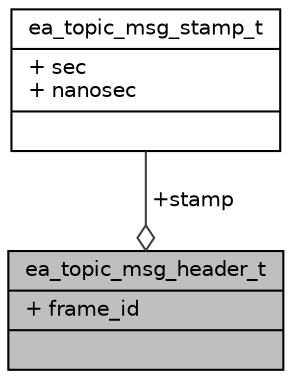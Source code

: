 digraph "ea_topic_msg_header_t"
{
 // INTERACTIVE_SVG=YES
 // LATEX_PDF_SIZE
  bgcolor="transparent";
  edge [fontname="Helvetica",fontsize="10",labelfontname="Helvetica",labelfontsize="10"];
  node [fontname="Helvetica",fontsize="10",shape=record];
  Node1 [label="{ea_topic_msg_header_t\n|+ frame_id\l|}",height=0.2,width=0.4,color="black", fillcolor="grey75", style="filled", fontcolor="black",tooltip=" "];
  Node2 -> Node1 [color="grey25",fontsize="10",style="solid",label=" +stamp" ,arrowhead="odiamond",fontname="Helvetica"];
  Node2 [label="{ea_topic_msg_stamp_t\n|+ sec\l+ nanosec\l|}",height=0.2,width=0.4,color="black",URL="$d2/dbc/structea__topic__msg__stamp__t.html",tooltip=" "];
}
